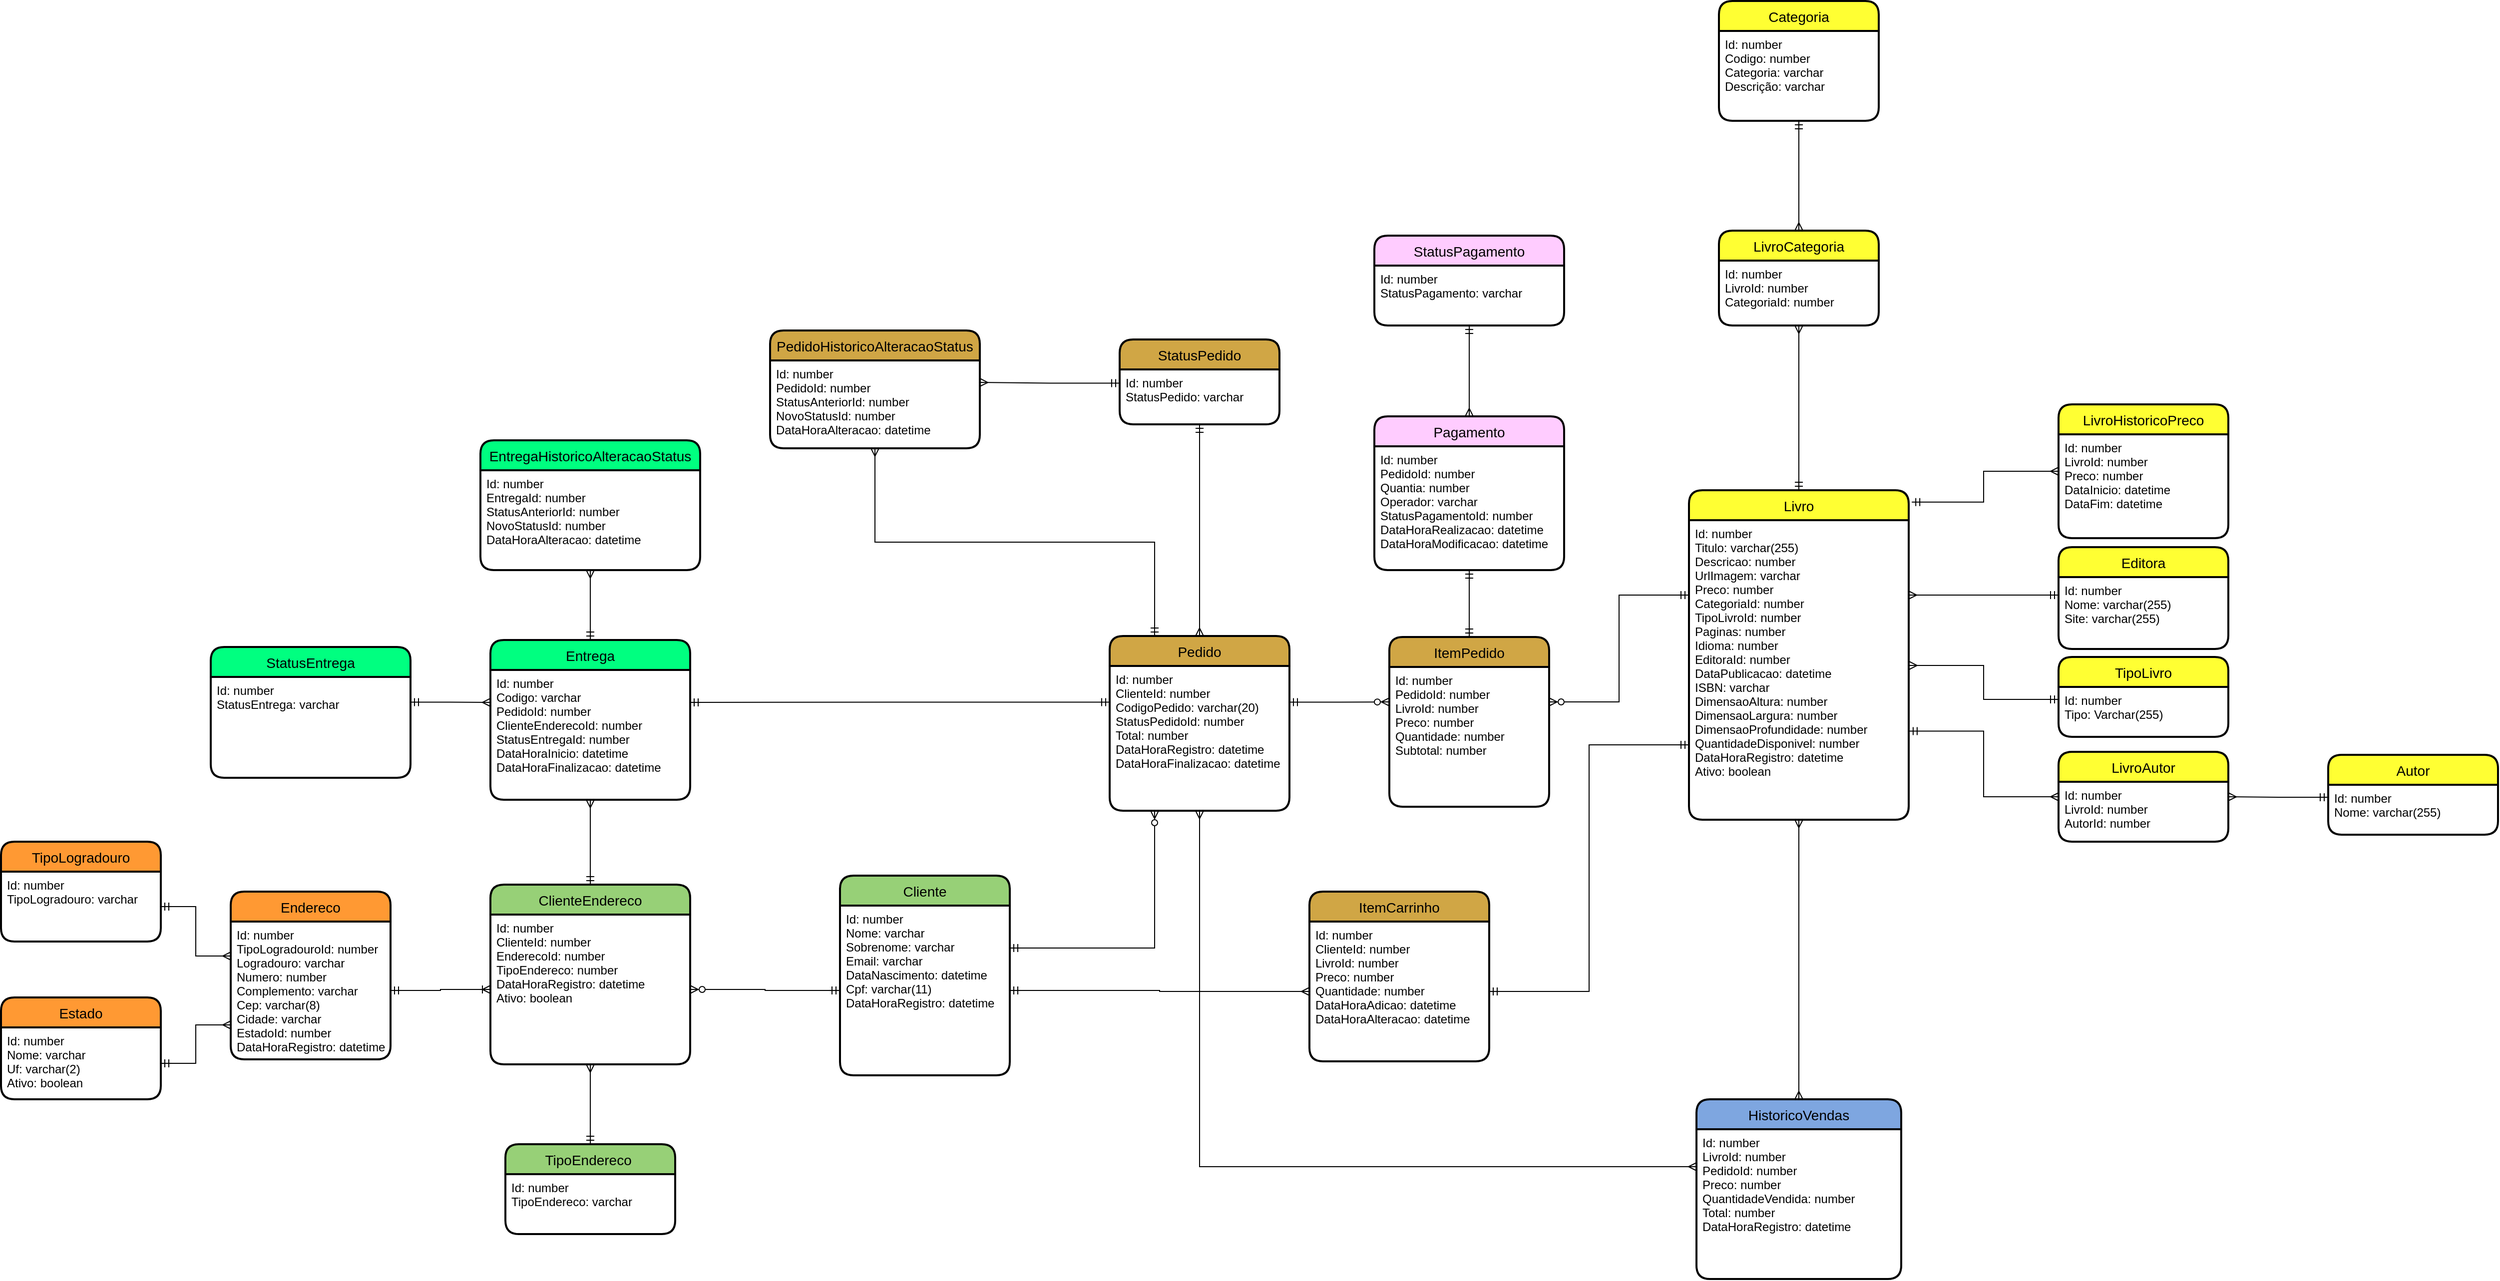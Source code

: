 <mxfile version="20.1.1" type="device"><diagram id="R2lEEEUBdFMjLlhIrx00" name="Page-1"><mxGraphModel dx="1986" dy="1654" grid="1" gridSize="10" guides="1" tooltips="1" connect="1" arrows="1" fold="1" page="1" pageScale="1" pageWidth="850" pageHeight="1100" math="0" shadow="0" extFonts="Permanent Marker^https://fonts.googleapis.com/css?family=Permanent+Marker"><root><mxCell id="0"/><mxCell id="1" parent="0"/><mxCell id="pPtxKw3lKv2uct6YsJ1H-18" style="edgeStyle=orthogonalEdgeStyle;rounded=0;orthogonalLoop=1;jettySize=auto;html=1;entryX=0.25;entryY=1;entryDx=0;entryDy=0;endArrow=ERzeroToMany;endFill=0;startArrow=ERmandOne;startFill=0;exitX=1;exitY=0.25;exitDx=0;exitDy=0;" parent="1" source="pPtxKw3lKv2uct6YsJ1H-33" target="pPtxKw3lKv2uct6YsJ1H-34" edge="1"><mxGeometry relative="1" as="geometry"/></mxCell><mxCell id="pPtxKw3lKv2uct6YsJ1H-19" style="edgeStyle=orthogonalEdgeStyle;rounded=0;orthogonalLoop=1;jettySize=auto;html=1;entryX=0;entryY=0.25;entryDx=0;entryDy=0;startArrow=ERmandOne;startFill=0;endArrow=ERzeroToMany;endFill=0;exitX=1;exitY=0.25;exitDx=0;exitDy=0;" parent="1" source="pPtxKw3lKv2uct6YsJ1H-35" target="pPtxKw3lKv2uct6YsJ1H-37" edge="1"><mxGeometry relative="1" as="geometry"><mxPoint x="460" y="290" as="sourcePoint"/></mxGeometry></mxCell><mxCell id="pPtxKw3lKv2uct6YsJ1H-20" style="edgeStyle=orthogonalEdgeStyle;rounded=0;orthogonalLoop=1;jettySize=auto;html=1;entryX=0;entryY=0.25;entryDx=0;entryDy=0;startArrow=ERzeroToMany;startFill=0;endArrow=ERmandOne;endFill=0;exitX=1;exitY=0.25;exitDx=0;exitDy=0;" parent="1" source="pPtxKw3lKv2uct6YsJ1H-37" target="pPtxKw3lKv2uct6YsJ1H-39" edge="1"><mxGeometry relative="1" as="geometry"/></mxCell><mxCell id="pPtxKw3lKv2uct6YsJ1H-32" value="Cliente" style="swimlane;childLayout=stackLayout;horizontal=1;startSize=30;horizontalStack=0;rounded=1;fontSize=14;fontStyle=0;strokeWidth=2;resizeParent=0;resizeLast=1;shadow=0;dashed=0;align=center;labelBackgroundColor=none;fillColor=#97D077;" parent="1" vertex="1"><mxGeometry y="466" width="170" height="200" as="geometry"/></mxCell><mxCell id="pPtxKw3lKv2uct6YsJ1H-33" value="Id: number&#10;Nome: varchar&#10;Sobrenome: varchar&#10;Email: varchar&#10;DataNascimento: datetime&#10;Cpf: varchar(11)&#10;DataHoraRegistro: datetime&#10;" style="align=left;strokeColor=none;fillColor=none;spacingLeft=4;fontSize=12;verticalAlign=top;resizable=0;rotatable=0;part=1;labelBackgroundColor=none;" parent="pPtxKw3lKv2uct6YsJ1H-32" vertex="1"><mxGeometry y="30" width="170" height="170" as="geometry"/></mxCell><mxCell id="pPtxKw3lKv2uct6YsJ1H-34" value="Pedido" style="swimlane;childLayout=stackLayout;horizontal=1;startSize=30;horizontalStack=0;rounded=1;fontSize=14;fontStyle=0;strokeWidth=2;resizeParent=0;resizeLast=1;shadow=0;dashed=0;align=center;labelBackgroundColor=none;fillColor=#D0A645;" parent="1" vertex="1"><mxGeometry x="270" y="226" width="180" height="175" as="geometry"/></mxCell><mxCell id="pPtxKw3lKv2uct6YsJ1H-35" value="Id: number&#10;ClienteId: number&#10;CodigoPedido: varchar(20)&#10;StatusPedidoId: number&#10;Total: number&#10;DataHoraRegistro: datetime&#10;DataHoraFinalizacao: datetime" style="align=left;strokeColor=none;fillColor=none;spacingLeft=4;fontSize=12;verticalAlign=top;resizable=0;rotatable=0;part=1;labelBackgroundColor=none;" parent="pPtxKw3lKv2uct6YsJ1H-34" vertex="1"><mxGeometry y="30" width="180" height="145" as="geometry"/></mxCell><mxCell id="pPtxKw3lKv2uct6YsJ1H-36" value="ItemPedido" style="swimlane;childLayout=stackLayout;horizontal=1;startSize=30;horizontalStack=0;rounded=1;fontSize=14;fontStyle=0;strokeWidth=2;resizeParent=0;resizeLast=1;shadow=0;dashed=0;align=center;labelBackgroundColor=none;fillColor=#D0A645;" parent="1" vertex="1"><mxGeometry x="550" y="227" width="160" height="170" as="geometry"/></mxCell><mxCell id="pPtxKw3lKv2uct6YsJ1H-37" value="Id: number&#10;PedidoId: number&#10;LivroId: number&#10;Preco: number&#10;Quantidade: number&#10;Subtotal: number" style="align=left;strokeColor=none;fillColor=none;spacingLeft=4;fontSize=12;verticalAlign=top;resizable=0;rotatable=0;part=1;labelBackgroundColor=none;" parent="pPtxKw3lKv2uct6YsJ1H-36" vertex="1"><mxGeometry y="30" width="160" height="140" as="geometry"/></mxCell><mxCell id="pPtxKw3lKv2uct6YsJ1H-38" value="Livro" style="swimlane;childLayout=stackLayout;horizontal=1;startSize=30;horizontalStack=0;rounded=1;fontSize=14;fontStyle=0;strokeWidth=2;resizeParent=0;resizeLast=1;shadow=0;dashed=0;align=center;labelBackgroundColor=none;fillColor=#FFFF33;" parent="1" vertex="1"><mxGeometry x="850" y="80" width="220" height="330" as="geometry"/></mxCell><mxCell id="pPtxKw3lKv2uct6YsJ1H-39" value="Id: number&#10;Titulo: varchar(255)&#10;Descricao: number&#10;UrlImagem: varchar&#10;Preco: number&#10;CategoriaId: number&#10;TipoLivroId: number&#10;Paginas: number&#10;Idioma: number&#10;EditoraId: number&#10;DataPublicacao: datetime&#10;ISBN: varchar&#10;DimensaoAltura: number&#10;DimensaoLargura: number&#10;DimensaoProfundidade: number&#10;QuantidadeDisponivel: number&#10;DataHoraRegistro: datetime&#10;Ativo: boolean" style="align=left;strokeColor=none;fillColor=none;spacingLeft=4;fontSize=12;verticalAlign=top;resizable=0;rotatable=0;part=1;labelBackgroundColor=none;" parent="pPtxKw3lKv2uct6YsJ1H-38" vertex="1"><mxGeometry y="30" width="220" height="300" as="geometry"/></mxCell><mxCell id="pPtxKw3lKv2uct6YsJ1H-53" value="Endereco" style="swimlane;childLayout=stackLayout;horizontal=1;startSize=30;horizontalStack=0;rounded=1;fontSize=14;fontStyle=0;strokeWidth=2;resizeParent=0;resizeLast=1;shadow=0;dashed=0;align=center;labelBackgroundColor=none;fillColor=#FF9933;" parent="1" vertex="1"><mxGeometry x="-610" y="482" width="160" height="168" as="geometry"/></mxCell><mxCell id="pPtxKw3lKv2uct6YsJ1H-54" value="Id: number&#10;TipoLogradouroId: number&#10;Logradouro: varchar&#10;Numero: number&#10;Complemento: varchar&#10;Cep: varchar(8)&#10;Cidade: varchar&#10;EstadoId: number&#10;DataHoraRegistro: datetime" style="align=left;strokeColor=none;fillColor=none;spacingLeft=4;fontSize=12;verticalAlign=top;resizable=0;rotatable=0;part=1;labelBackgroundColor=none;" parent="pPtxKw3lKv2uct6YsJ1H-53" vertex="1"><mxGeometry y="30" width="160" height="138" as="geometry"/></mxCell><mxCell id="qFmLFj_mWlEjI6vrp8JO-67" style="edgeStyle=orthogonalEdgeStyle;rounded=0;orthogonalLoop=1;jettySize=auto;html=1;exitX=0.5;exitY=0;exitDx=0;exitDy=0;entryX=0.5;entryY=1;entryDx=0;entryDy=0;startArrow=ERmandOne;startFill=0;endArrow=ERmany;endFill=0;" parent="1" source="pPtxKw3lKv2uct6YsJ1H-55" target="qFmLFj_mWlEjI6vrp8JO-61" edge="1"><mxGeometry relative="1" as="geometry"/></mxCell><mxCell id="pPtxKw3lKv2uct6YsJ1H-55" value="ClienteEndereco" style="swimlane;childLayout=stackLayout;horizontal=1;startSize=30;horizontalStack=0;rounded=1;fontSize=14;fontStyle=0;strokeWidth=2;resizeParent=0;resizeLast=1;shadow=0;dashed=0;align=center;labelBackgroundColor=none;fillColor=#97D077;" parent="1" vertex="1"><mxGeometry x="-350" y="475" width="200" height="180" as="geometry"/></mxCell><mxCell id="pPtxKw3lKv2uct6YsJ1H-56" value="Id: number&#10;ClienteId: number&#10;EnderecoId: number&#10;TipoEndereco: number&#10;DataHoraRegistro: datetime&#10;Ativo: boolean&#10;" style="align=left;strokeColor=none;fillColor=none;spacingLeft=4;fontSize=12;verticalAlign=top;resizable=0;rotatable=0;part=1;labelBackgroundColor=none;" parent="pPtxKw3lKv2uct6YsJ1H-55" vertex="1"><mxGeometry y="30" width="200" height="150" as="geometry"/></mxCell><mxCell id="pPtxKw3lKv2uct6YsJ1H-57" value="Estado" style="swimlane;childLayout=stackLayout;horizontal=1;startSize=30;horizontalStack=0;rounded=1;fontSize=14;fontStyle=0;strokeWidth=2;resizeParent=0;resizeLast=1;shadow=0;dashed=0;align=center;labelBackgroundColor=none;fillColor=#FF9933;" parent="1" vertex="1"><mxGeometry x="-840" y="588" width="160" height="102" as="geometry"/></mxCell><mxCell id="pPtxKw3lKv2uct6YsJ1H-58" value="Id: number&#10;Nome: varchar&#10;Uf: varchar(2)&#10;Ativo: boolean" style="align=left;strokeColor=none;fillColor=none;spacingLeft=4;fontSize=12;verticalAlign=top;resizable=0;rotatable=0;part=1;labelBackgroundColor=none;" parent="pPtxKw3lKv2uct6YsJ1H-57" vertex="1"><mxGeometry y="30" width="160" height="72" as="geometry"/></mxCell><mxCell id="pPtxKw3lKv2uct6YsJ1H-59" style="edgeStyle=orthogonalEdgeStyle;rounded=0;orthogonalLoop=1;jettySize=auto;html=1;endArrow=ERzeroToMany;endFill=0;startArrow=ERmandOne;startFill=0;entryX=1;entryY=0.5;entryDx=0;entryDy=0;" parent="1" source="pPtxKw3lKv2uct6YsJ1H-33" target="pPtxKw3lKv2uct6YsJ1H-56" edge="1"><mxGeometry relative="1" as="geometry"/></mxCell><mxCell id="pPtxKw3lKv2uct6YsJ1H-62" style="edgeStyle=orthogonalEdgeStyle;rounded=0;orthogonalLoop=1;jettySize=auto;html=1;entryX=1;entryY=0.5;entryDx=0;entryDy=0;startArrow=ERoneToMany;startFill=0;endArrow=ERmandOne;endFill=0;" parent="1" source="pPtxKw3lKv2uct6YsJ1H-56" target="pPtxKw3lKv2uct6YsJ1H-54" edge="1"><mxGeometry relative="1" as="geometry"/></mxCell><mxCell id="pPtxKw3lKv2uct6YsJ1H-63" style="edgeStyle=orthogonalEdgeStyle;rounded=0;orthogonalLoop=1;jettySize=auto;html=1;entryX=1;entryY=0.5;entryDx=0;entryDy=0;startArrow=ERmany;startFill=0;endArrow=ERmandOne;endFill=0;exitX=0;exitY=0.75;exitDx=0;exitDy=0;" parent="1" source="pPtxKw3lKv2uct6YsJ1H-54" target="pPtxKw3lKv2uct6YsJ1H-58" edge="1"><mxGeometry relative="1" as="geometry"/></mxCell><mxCell id="pPtxKw3lKv2uct6YsJ1H-69" value="Categoria" style="swimlane;childLayout=stackLayout;horizontal=1;startSize=30;horizontalStack=0;rounded=1;fontSize=14;fontStyle=0;strokeWidth=2;resizeParent=0;resizeLast=1;shadow=0;dashed=0;align=center;labelBackgroundColor=none;fillColor=#FFFF33;" parent="1" vertex="1"><mxGeometry x="880" y="-410" width="160" height="120" as="geometry"/></mxCell><mxCell id="pPtxKw3lKv2uct6YsJ1H-70" value="Id: number&#10;Codigo: number&#10;Categoria: varchar&#10;Descrição: varchar" style="align=left;strokeColor=none;fillColor=none;spacingLeft=4;fontSize=12;verticalAlign=top;resizable=0;rotatable=0;part=1;labelBackgroundColor=none;" parent="pPtxKw3lKv2uct6YsJ1H-69" vertex="1"><mxGeometry y="30" width="160" height="90" as="geometry"/></mxCell><mxCell id="qFmLFj_mWlEjI6vrp8JO-10" style="edgeStyle=orthogonalEdgeStyle;rounded=0;orthogonalLoop=1;jettySize=auto;html=1;exitX=0.5;exitY=0;exitDx=0;exitDy=0;entryX=0.5;entryY=1;entryDx=0;entryDy=0;startArrow=ERmany;startFill=0;endArrow=ERmany;endFill=0;" parent="1" source="qFmLFj_mWlEjI6vrp8JO-5" target="pPtxKw3lKv2uct6YsJ1H-39" edge="1"><mxGeometry relative="1" as="geometry"/></mxCell><mxCell id="qFmLFj_mWlEjI6vrp8JO-5" value="HistoricoVendas" style="swimlane;childLayout=stackLayout;horizontal=1;startSize=30;horizontalStack=0;rounded=1;fontSize=14;fontStyle=0;strokeWidth=2;resizeParent=0;resizeLast=1;shadow=0;dashed=0;align=center;labelBackgroundColor=none;fillColor=#7EA6E0;" parent="1" vertex="1"><mxGeometry x="857.5" y="690" width="205" height="180" as="geometry"/></mxCell><mxCell id="qFmLFj_mWlEjI6vrp8JO-6" value="Id: number&#10;LivroId: number&#10;PedidoId: number&#10;Preco: number&#10;QuantidadeVendida: number&#10;Total: number&#10;DataHoraRegistro: datetime&#10;" style="align=left;strokeColor=none;fillColor=none;spacingLeft=4;fontSize=12;verticalAlign=top;resizable=0;rotatable=0;part=1;labelBackgroundColor=none;" parent="qFmLFj_mWlEjI6vrp8JO-5" vertex="1"><mxGeometry y="30" width="205" height="150" as="geometry"/></mxCell><mxCell id="qFmLFj_mWlEjI6vrp8JO-15" style="edgeStyle=orthogonalEdgeStyle;rounded=0;orthogonalLoop=1;jettySize=auto;html=1;exitX=0.5;exitY=1;exitDx=0;exitDy=0;entryX=0;entryY=0.25;entryDx=0;entryDy=0;startArrow=ERmany;startFill=0;endArrow=ERmany;endFill=0;" parent="1" source="pPtxKw3lKv2uct6YsJ1H-35" target="qFmLFj_mWlEjI6vrp8JO-6" edge="1"><mxGeometry relative="1" as="geometry"/></mxCell><mxCell id="qFmLFj_mWlEjI6vrp8JO-16" value="LivroHistoricoPreco" style="swimlane;childLayout=stackLayout;horizontal=1;startSize=30;horizontalStack=0;rounded=1;fontSize=14;fontStyle=0;strokeWidth=2;resizeParent=0;resizeLast=1;shadow=0;dashed=0;align=center;labelBackgroundColor=none;fillColor=#FFFF33;" parent="1" vertex="1"><mxGeometry x="1220" y="-6" width="170" height="134" as="geometry"/></mxCell><mxCell id="qFmLFj_mWlEjI6vrp8JO-17" value="Id: number&#10;LivroId: number&#10;Preco: number&#10;DataInicio: datetime&#10;DataFim: datetime" style="align=left;strokeColor=none;fillColor=none;spacingLeft=4;fontSize=12;verticalAlign=top;resizable=0;rotatable=0;part=1;labelBackgroundColor=none;" parent="qFmLFj_mWlEjI6vrp8JO-16" vertex="1"><mxGeometry y="30" width="170" height="104" as="geometry"/></mxCell><mxCell id="qFmLFj_mWlEjI6vrp8JO-18" style="edgeStyle=orthogonalEdgeStyle;rounded=0;orthogonalLoop=1;jettySize=auto;html=1;exitX=1.014;exitY=0.036;exitDx=0;exitDy=0;entryX=0;entryY=0.5;entryDx=0;entryDy=0;startArrow=ERmandOne;startFill=0;endArrow=ERmany;endFill=0;exitPerimeter=0;" parent="1" source="pPtxKw3lKv2uct6YsJ1H-38" target="qFmLFj_mWlEjI6vrp8JO-16" edge="1"><mxGeometry relative="1" as="geometry"/></mxCell><mxCell id="qFmLFj_mWlEjI6vrp8JO-22" value="Editora" style="swimlane;childLayout=stackLayout;horizontal=1;startSize=30;horizontalStack=0;rounded=1;fontSize=14;fontStyle=0;strokeWidth=2;resizeParent=0;resizeLast=1;shadow=0;dashed=0;align=center;labelBackgroundColor=none;fillColor=#FFFF33;" parent="1" vertex="1"><mxGeometry x="1220" y="137" width="170" height="102" as="geometry"/></mxCell><mxCell id="qFmLFj_mWlEjI6vrp8JO-23" value="Id: number&#10;Nome: varchar(255)&#10;Site: varchar(255)" style="align=left;strokeColor=none;fillColor=none;spacingLeft=4;fontSize=12;verticalAlign=top;resizable=0;rotatable=0;part=1;labelBackgroundColor=none;" parent="qFmLFj_mWlEjI6vrp8JO-22" vertex="1"><mxGeometry y="30" width="170" height="72" as="geometry"/></mxCell><mxCell id="qFmLFj_mWlEjI6vrp8JO-24" value="TipoLivro" style="swimlane;childLayout=stackLayout;horizontal=1;startSize=30;horizontalStack=0;rounded=1;fontSize=14;fontStyle=0;strokeWidth=2;resizeParent=0;resizeLast=1;shadow=0;dashed=0;align=center;labelBackgroundColor=none;fillColor=#FFFF33;" parent="1" vertex="1"><mxGeometry x="1220" y="247" width="170" height="80" as="geometry"/></mxCell><mxCell id="qFmLFj_mWlEjI6vrp8JO-25" value="Id: number&#10;Tipo: Varchar(255)" style="align=left;strokeColor=none;fillColor=none;spacingLeft=4;fontSize=12;verticalAlign=top;resizable=0;rotatable=0;part=1;labelBackgroundColor=none;" parent="qFmLFj_mWlEjI6vrp8JO-24" vertex="1"><mxGeometry y="30" width="170" height="50" as="geometry"/></mxCell><mxCell id="qFmLFj_mWlEjI6vrp8JO-26" style="edgeStyle=orthogonalEdgeStyle;rounded=0;orthogonalLoop=1;jettySize=auto;html=1;exitX=0;exitY=0.25;exitDx=0;exitDy=0;entryX=1;entryY=0.25;entryDx=0;entryDy=0;startArrow=ERmandOne;startFill=0;endArrow=ERmany;endFill=0;" parent="1" source="qFmLFj_mWlEjI6vrp8JO-23" target="pPtxKw3lKv2uct6YsJ1H-39" edge="1"><mxGeometry relative="1" as="geometry"/></mxCell><mxCell id="qFmLFj_mWlEjI6vrp8JO-31" style="edgeStyle=orthogonalEdgeStyle;rounded=0;orthogonalLoop=1;jettySize=auto;html=1;exitX=0.5;exitY=0;exitDx=0;exitDy=0;entryX=0.5;entryY=1;entryDx=0;entryDy=0;startArrow=ERmany;startFill=0;endArrow=ERmandOne;endFill=0;" parent="1" source="qFmLFj_mWlEjI6vrp8JO-28" target="pPtxKw3lKv2uct6YsJ1H-70" edge="1"><mxGeometry relative="1" as="geometry"/></mxCell><mxCell id="qFmLFj_mWlEjI6vrp8JO-28" value="LivroCategoria" style="swimlane;childLayout=stackLayout;horizontal=1;startSize=30;horizontalStack=0;rounded=1;fontSize=14;fontStyle=0;strokeWidth=2;resizeParent=0;resizeLast=1;shadow=0;dashed=0;align=center;labelBackgroundColor=none;fillColor=#FFFF33;" parent="1" vertex="1"><mxGeometry x="880" y="-180" width="160" height="95" as="geometry"/></mxCell><mxCell id="qFmLFj_mWlEjI6vrp8JO-29" value="Id: number&#10;LivroId: number&#10;CategoriaId: number" style="align=left;strokeColor=none;fillColor=none;spacingLeft=4;fontSize=12;verticalAlign=top;resizable=0;rotatable=0;part=1;labelBackgroundColor=none;" parent="qFmLFj_mWlEjI6vrp8JO-28" vertex="1"><mxGeometry y="30" width="160" height="65" as="geometry"/></mxCell><mxCell id="qFmLFj_mWlEjI6vrp8JO-32" style="edgeStyle=orthogonalEdgeStyle;rounded=0;orthogonalLoop=1;jettySize=auto;html=1;exitX=0.5;exitY=1;exitDx=0;exitDy=0;entryX=0.5;entryY=0;entryDx=0;entryDy=0;startArrow=ERmany;startFill=0;endArrow=ERmandOne;endFill=0;" parent="1" source="qFmLFj_mWlEjI6vrp8JO-29" target="pPtxKw3lKv2uct6YsJ1H-38" edge="1"><mxGeometry relative="1" as="geometry"/></mxCell><mxCell id="qFmLFj_mWlEjI6vrp8JO-36" style="edgeStyle=orthogonalEdgeStyle;rounded=0;orthogonalLoop=1;jettySize=auto;html=1;exitX=0;exitY=0.25;exitDx=0;exitDy=0;entryX=1.002;entryY=0.485;entryDx=0;entryDy=0;startArrow=ERmandOne;startFill=0;endArrow=ERmany;endFill=0;entryPerimeter=0;" parent="1" source="qFmLFj_mWlEjI6vrp8JO-25" target="pPtxKw3lKv2uct6YsJ1H-39" edge="1"><mxGeometry relative="1" as="geometry"/></mxCell><mxCell id="qFmLFj_mWlEjI6vrp8JO-38" value="Autor" style="swimlane;childLayout=stackLayout;horizontal=1;startSize=30;horizontalStack=0;rounded=1;fontSize=14;fontStyle=0;strokeWidth=2;resizeParent=0;resizeLast=1;shadow=0;dashed=0;align=center;labelBackgroundColor=none;fillColor=#FFFF33;" parent="1" vertex="1"><mxGeometry x="1490" y="345" width="170" height="80" as="geometry"/></mxCell><mxCell id="qFmLFj_mWlEjI6vrp8JO-39" value="Id: number&#10;Nome: varchar(255)" style="align=left;strokeColor=none;fillColor=none;spacingLeft=4;fontSize=12;verticalAlign=top;resizable=0;rotatable=0;part=1;labelBackgroundColor=none;" parent="qFmLFj_mWlEjI6vrp8JO-38" vertex="1"><mxGeometry y="30" width="170" height="50" as="geometry"/></mxCell><mxCell id="qFmLFj_mWlEjI6vrp8JO-42" style="edgeStyle=orthogonalEdgeStyle;rounded=0;orthogonalLoop=1;jettySize=auto;html=1;exitX=0;exitY=0.5;exitDx=0;exitDy=0;startArrow=ERmany;startFill=0;endArrow=ERmandOne;endFill=0;entryX=1.002;entryY=0.704;entryDx=0;entryDy=0;entryPerimeter=0;" parent="1" source="qFmLFj_mWlEjI6vrp8JO-40" target="pPtxKw3lKv2uct6YsJ1H-39" edge="1"><mxGeometry relative="1" as="geometry"><mxPoint x="1110" y="360" as="targetPoint"/></mxGeometry></mxCell><mxCell id="qFmLFj_mWlEjI6vrp8JO-40" value="LivroAutor" style="swimlane;childLayout=stackLayout;horizontal=1;startSize=30;horizontalStack=0;rounded=1;fontSize=14;fontStyle=0;strokeWidth=2;resizeParent=0;resizeLast=1;shadow=0;dashed=0;align=center;labelBackgroundColor=none;fillColor=#FFFF33;" parent="1" vertex="1"><mxGeometry x="1220" y="342" width="170" height="90" as="geometry"/></mxCell><mxCell id="qFmLFj_mWlEjI6vrp8JO-41" value="Id: number&#10;LivroId: number&#10;AutorId: number" style="align=left;strokeColor=none;fillColor=none;spacingLeft=4;fontSize=12;verticalAlign=top;resizable=0;rotatable=0;part=1;labelBackgroundColor=none;" parent="qFmLFj_mWlEjI6vrp8JO-40" vertex="1"><mxGeometry y="30" width="170" height="60" as="geometry"/></mxCell><mxCell id="qFmLFj_mWlEjI6vrp8JO-45" style="edgeStyle=orthogonalEdgeStyle;rounded=0;orthogonalLoop=1;jettySize=auto;html=1;exitX=0;exitY=0.25;exitDx=0;exitDy=0;entryX=1;entryY=0.25;entryDx=0;entryDy=0;startArrow=ERmandOne;startFill=0;endArrow=ERmany;endFill=0;" parent="1" source="qFmLFj_mWlEjI6vrp8JO-39" target="qFmLFj_mWlEjI6vrp8JO-41" edge="1"><mxGeometry relative="1" as="geometry"/></mxCell><mxCell id="qFmLFj_mWlEjI6vrp8JO-46" value="TipoLogradouro" style="swimlane;childLayout=stackLayout;horizontal=1;startSize=30;horizontalStack=0;rounded=1;fontSize=14;fontStyle=0;strokeWidth=2;resizeParent=0;resizeLast=1;shadow=0;dashed=0;align=center;labelBackgroundColor=none;fillColor=#FF9933;" parent="1" vertex="1"><mxGeometry x="-840" y="432" width="160" height="100" as="geometry"/></mxCell><mxCell id="qFmLFj_mWlEjI6vrp8JO-47" value="Id: number&#10;TipoLogradouro: varchar" style="align=left;strokeColor=none;fillColor=none;spacingLeft=4;fontSize=12;verticalAlign=top;resizable=0;rotatable=0;part=1;labelBackgroundColor=none;" parent="qFmLFj_mWlEjI6vrp8JO-46" vertex="1"><mxGeometry y="30" width="160" height="70" as="geometry"/></mxCell><mxCell id="qFmLFj_mWlEjI6vrp8JO-48" style="edgeStyle=orthogonalEdgeStyle;rounded=0;orthogonalLoop=1;jettySize=auto;html=1;exitX=1;exitY=0.5;exitDx=0;exitDy=0;entryX=0;entryY=0.25;entryDx=0;entryDy=0;startArrow=ERmandOne;startFill=0;endArrow=ERmany;endFill=0;" parent="1" source="qFmLFj_mWlEjI6vrp8JO-47" target="pPtxKw3lKv2uct6YsJ1H-54" edge="1"><mxGeometry relative="1" as="geometry"/></mxCell><mxCell id="qFmLFj_mWlEjI6vrp8JO-49" value="StatusPedido" style="swimlane;childLayout=stackLayout;horizontal=1;startSize=30;horizontalStack=0;rounded=1;fontSize=14;fontStyle=0;strokeWidth=2;resizeParent=0;resizeLast=1;shadow=0;dashed=0;align=center;labelBackgroundColor=none;fillColor=#D0A645;" parent="1" vertex="1"><mxGeometry x="280" y="-71" width="160" height="85" as="geometry"/></mxCell><mxCell id="qFmLFj_mWlEjI6vrp8JO-50" value="Id: number&#10;StatusPedido: varchar" style="align=left;strokeColor=none;fillColor=none;spacingLeft=4;fontSize=12;verticalAlign=top;resizable=0;rotatable=0;part=1;labelBackgroundColor=none;" parent="qFmLFj_mWlEjI6vrp8JO-49" vertex="1"><mxGeometry y="30" width="160" height="55" as="geometry"/></mxCell><mxCell id="qFmLFj_mWlEjI6vrp8JO-52" style="edgeStyle=orthogonalEdgeStyle;rounded=0;orthogonalLoop=1;jettySize=auto;html=1;exitX=0.5;exitY=1;exitDx=0;exitDy=0;entryX=0.5;entryY=0;entryDx=0;entryDy=0;startArrow=ERmandOne;startFill=0;endArrow=ERmany;endFill=0;" parent="1" source="qFmLFj_mWlEjI6vrp8JO-50" target="pPtxKw3lKv2uct6YsJ1H-34" edge="1"><mxGeometry relative="1" as="geometry"/></mxCell><mxCell id="qFmLFj_mWlEjI6vrp8JO-53" value="PedidoHistoricoAlteracaoStatus" style="swimlane;childLayout=stackLayout;horizontal=1;startSize=30;horizontalStack=0;rounded=1;fontSize=14;fontStyle=0;strokeWidth=2;resizeParent=0;resizeLast=1;shadow=0;dashed=0;align=center;labelBackgroundColor=none;fillColor=#D0A645;" parent="1" vertex="1"><mxGeometry x="-70" y="-80" width="210" height="118" as="geometry"/></mxCell><mxCell id="qFmLFj_mWlEjI6vrp8JO-54" value="Id: number&#10;PedidoId: number&#10;StatusAnteriorId: number&#10;NovoStatusId: number&#10;DataHoraAlteracao: datetime" style="align=left;strokeColor=none;fillColor=none;spacingLeft=4;fontSize=12;verticalAlign=top;resizable=0;rotatable=0;part=1;labelBackgroundColor=none;" parent="qFmLFj_mWlEjI6vrp8JO-53" vertex="1"><mxGeometry y="30" width="210" height="88" as="geometry"/></mxCell><mxCell id="qFmLFj_mWlEjI6vrp8JO-57" style="edgeStyle=orthogonalEdgeStyle;rounded=0;orthogonalLoop=1;jettySize=auto;html=1;exitX=0.25;exitY=0;exitDx=0;exitDy=0;entryX=0.5;entryY=1;entryDx=0;entryDy=0;startArrow=ERmandOne;startFill=0;endArrow=ERmany;endFill=0;" parent="1" source="pPtxKw3lKv2uct6YsJ1H-34" target="qFmLFj_mWlEjI6vrp8JO-54" edge="1"><mxGeometry relative="1" as="geometry"/></mxCell><mxCell id="qFmLFj_mWlEjI6vrp8JO-58" style="edgeStyle=orthogonalEdgeStyle;rounded=0;orthogonalLoop=1;jettySize=auto;html=1;exitX=0;exitY=0.25;exitDx=0;exitDy=0;entryX=1;entryY=0.25;entryDx=0;entryDy=0;startArrow=ERmandOne;startFill=0;endArrow=ERmany;endFill=0;" parent="1" source="qFmLFj_mWlEjI6vrp8JO-50" target="qFmLFj_mWlEjI6vrp8JO-54" edge="1"><mxGeometry relative="1" as="geometry"/></mxCell><mxCell id="tLzT18cPRLF-P13cdlUF-33" style="edgeStyle=orthogonalEdgeStyle;rounded=0;orthogonalLoop=1;jettySize=auto;html=1;exitX=0.5;exitY=0;exitDx=0;exitDy=0;entryX=0.5;entryY=1;entryDx=0;entryDy=0;startArrow=ERmandOne;startFill=0;endArrow=ERmany;endFill=0;" edge="1" parent="1" source="qFmLFj_mWlEjI6vrp8JO-60" target="tLzT18cPRLF-P13cdlUF-28"><mxGeometry relative="1" as="geometry"/></mxCell><mxCell id="qFmLFj_mWlEjI6vrp8JO-60" value="Entrega" style="swimlane;childLayout=stackLayout;horizontal=1;startSize=30;horizontalStack=0;rounded=1;fontSize=14;fontStyle=0;strokeWidth=2;resizeParent=0;resizeLast=1;shadow=0;dashed=0;align=center;labelBackgroundColor=none;fillColor=#00FF80;" parent="1" vertex="1"><mxGeometry x="-350" y="230" width="200" height="160" as="geometry"/></mxCell><mxCell id="qFmLFj_mWlEjI6vrp8JO-61" value="Id: number&#10;Codigo: varchar&#10;PedidoId: number&#10;ClienteEnderecoId: number&#10;StatusEntregaId: number&#10;DataHoraInicio: datetime&#10;DataHoraFinalizacao: datetime" style="align=left;strokeColor=none;fillColor=none;spacingLeft=4;fontSize=12;verticalAlign=top;resizable=0;rotatable=0;part=1;labelBackgroundColor=none;" parent="qFmLFj_mWlEjI6vrp8JO-60" vertex="1"><mxGeometry y="30" width="200" height="130" as="geometry"/></mxCell><mxCell id="qFmLFj_mWlEjI6vrp8JO-66" style="edgeStyle=orthogonalEdgeStyle;rounded=0;orthogonalLoop=1;jettySize=auto;html=1;exitX=0;exitY=0.25;exitDx=0;exitDy=0;entryX=1;entryY=0.25;entryDx=0;entryDy=0;startArrow=ERmandOne;startFill=0;endArrow=ERmandOne;endFill=0;" parent="1" source="pPtxKw3lKv2uct6YsJ1H-35" target="qFmLFj_mWlEjI6vrp8JO-61" edge="1"><mxGeometry relative="1" as="geometry"/></mxCell><mxCell id="tLzT18cPRLF-P13cdlUF-1" value="TipoEndereco " style="swimlane;childLayout=stackLayout;horizontal=1;startSize=30;horizontalStack=0;rounded=1;fontSize=14;fontStyle=0;strokeWidth=2;resizeParent=0;resizeLast=1;shadow=0;dashed=0;align=center;labelBackgroundColor=none;fillColor=#97D077;" vertex="1" parent="1"><mxGeometry x="-335" y="735" width="170" height="90" as="geometry"/></mxCell><mxCell id="tLzT18cPRLF-P13cdlUF-2" value="Id: number&#10;TipoEndereco: varchar" style="align=left;strokeColor=none;fillColor=none;spacingLeft=4;fontSize=12;verticalAlign=top;resizable=0;rotatable=0;part=1;labelBackgroundColor=none;" vertex="1" parent="tLzT18cPRLF-P13cdlUF-1"><mxGeometry y="30" width="170" height="60" as="geometry"/></mxCell><mxCell id="tLzT18cPRLF-P13cdlUF-8" style="edgeStyle=orthogonalEdgeStyle;rounded=0;orthogonalLoop=1;jettySize=auto;html=1;exitX=0.5;exitY=1;exitDx=0;exitDy=0;entryX=0.5;entryY=0;entryDx=0;entryDy=0;startArrow=ERmany;startFill=0;endArrow=ERmandOne;endFill=0;" edge="1" parent="1" source="pPtxKw3lKv2uct6YsJ1H-56" target="tLzT18cPRLF-P13cdlUF-1"><mxGeometry relative="1" as="geometry"/></mxCell><mxCell id="tLzT18cPRLF-P13cdlUF-9" value="ItemCarrinho" style="swimlane;childLayout=stackLayout;horizontal=1;startSize=30;horizontalStack=0;rounded=1;fontSize=14;fontStyle=0;strokeWidth=2;resizeParent=0;resizeLast=1;shadow=0;dashed=0;align=center;labelBackgroundColor=none;fillColor=#D0A645;" vertex="1" parent="1"><mxGeometry x="470" y="482" width="180" height="170" as="geometry"/></mxCell><mxCell id="tLzT18cPRLF-P13cdlUF-10" value="Id: number&#10;ClienteId: number&#10;LivroId: number&#10;Preco: number&#10;Quantidade: number&#10;DataHoraAdicao: datetime&#10;DataHoraAlteracao: datetime" style="align=left;strokeColor=none;fillColor=none;spacingLeft=4;fontSize=12;verticalAlign=top;resizable=0;rotatable=0;part=1;labelBackgroundColor=none;" vertex="1" parent="tLzT18cPRLF-P13cdlUF-9"><mxGeometry y="30" width="180" height="140" as="geometry"/></mxCell><mxCell id="tLzT18cPRLF-P13cdlUF-13" style="edgeStyle=orthogonalEdgeStyle;rounded=0;orthogonalLoop=1;jettySize=auto;html=1;exitX=0;exitY=0.5;exitDx=0;exitDy=0;entryX=1;entryY=0.5;entryDx=0;entryDy=0;startArrow=ERmany;startFill=0;endArrow=ERmandOne;endFill=0;" edge="1" parent="1" source="tLzT18cPRLF-P13cdlUF-10" target="pPtxKw3lKv2uct6YsJ1H-33"><mxGeometry relative="1" as="geometry"/></mxCell><mxCell id="tLzT18cPRLF-P13cdlUF-14" style="edgeStyle=orthogonalEdgeStyle;rounded=0;orthogonalLoop=1;jettySize=auto;html=1;exitX=1;exitY=0.5;exitDx=0;exitDy=0;entryX=0;entryY=0.75;entryDx=0;entryDy=0;startArrow=ERmandOne;startFill=0;endArrow=ERmandOne;endFill=0;" edge="1" parent="1" source="tLzT18cPRLF-P13cdlUF-10" target="pPtxKw3lKv2uct6YsJ1H-39"><mxGeometry relative="1" as="geometry"/></mxCell><mxCell id="tLzT18cPRLF-P13cdlUF-15" value="Pagamento" style="swimlane;childLayout=stackLayout;horizontal=1;startSize=30;horizontalStack=0;rounded=1;fontSize=14;fontStyle=0;strokeWidth=2;resizeParent=0;resizeLast=1;shadow=0;dashed=0;align=center;labelBackgroundColor=none;fillColor=#FFCCFF;" vertex="1" parent="1"><mxGeometry x="535" y="6" width="190" height="154" as="geometry"/></mxCell><mxCell id="tLzT18cPRLF-P13cdlUF-16" value="Id: number&#10;PedidoId: number&#10;Quantia: number&#10;Operador: varchar&#10;StatusPagamentoId: number&#10;DataHoraRealizacao: datetime&#10;DataHoraModificacao: datetime" style="align=left;strokeColor=none;fillColor=none;spacingLeft=4;fontSize=12;verticalAlign=top;resizable=0;rotatable=0;part=1;labelBackgroundColor=none;" vertex="1" parent="tLzT18cPRLF-P13cdlUF-15"><mxGeometry y="30" width="190" height="124" as="geometry"/></mxCell><mxCell id="tLzT18cPRLF-P13cdlUF-17" value="StatusPagamento" style="swimlane;childLayout=stackLayout;horizontal=1;startSize=30;horizontalStack=0;rounded=1;fontSize=14;fontStyle=0;strokeWidth=2;resizeParent=0;resizeLast=1;shadow=0;dashed=0;align=center;labelBackgroundColor=none;fillColor=#FFCCFF;" vertex="1" parent="1"><mxGeometry x="535" y="-175" width="190" height="90" as="geometry"/></mxCell><mxCell id="tLzT18cPRLF-P13cdlUF-18" value="Id: number&#10;StatusPagamento: varchar" style="align=left;strokeColor=none;fillColor=none;spacingLeft=4;fontSize=12;verticalAlign=top;resizable=0;rotatable=0;part=1;labelBackgroundColor=none;" vertex="1" parent="tLzT18cPRLF-P13cdlUF-17"><mxGeometry y="30" width="190" height="60" as="geometry"/></mxCell><mxCell id="tLzT18cPRLF-P13cdlUF-21" style="edgeStyle=orthogonalEdgeStyle;rounded=0;orthogonalLoop=1;jettySize=auto;html=1;exitX=0.5;exitY=1;exitDx=0;exitDy=0;entryX=0.5;entryY=0;entryDx=0;entryDy=0;startArrow=ERmandOne;startFill=0;endArrow=ERmandOne;endFill=0;" edge="1" parent="1" source="tLzT18cPRLF-P13cdlUF-16" target="pPtxKw3lKv2uct6YsJ1H-36"><mxGeometry relative="1" as="geometry"/></mxCell><mxCell id="tLzT18cPRLF-P13cdlUF-22" style="edgeStyle=orthogonalEdgeStyle;rounded=0;orthogonalLoop=1;jettySize=auto;html=1;exitX=0.5;exitY=1;exitDx=0;exitDy=0;startArrow=ERmandOne;startFill=0;endArrow=ERmany;endFill=0;" edge="1" parent="1" source="tLzT18cPRLF-P13cdlUF-18" target="tLzT18cPRLF-P13cdlUF-15"><mxGeometry relative="1" as="geometry"/></mxCell><mxCell id="tLzT18cPRLF-P13cdlUF-24" value="StatusEntrega" style="swimlane;childLayout=stackLayout;horizontal=1;startSize=30;horizontalStack=0;rounded=1;fontSize=14;fontStyle=0;strokeWidth=2;resizeParent=0;resizeLast=1;shadow=0;dashed=0;align=center;labelBackgroundColor=none;fillColor=#00FF80;" vertex="1" parent="1"><mxGeometry x="-630" y="237" width="200" height="131" as="geometry"/></mxCell><mxCell id="tLzT18cPRLF-P13cdlUF-25" value="Id: number&#10;StatusEntrega: varchar" style="align=left;strokeColor=none;fillColor=none;spacingLeft=4;fontSize=12;verticalAlign=top;resizable=0;rotatable=0;part=1;labelBackgroundColor=none;" vertex="1" parent="tLzT18cPRLF-P13cdlUF-24"><mxGeometry y="30" width="200" height="101" as="geometry"/></mxCell><mxCell id="tLzT18cPRLF-P13cdlUF-27" value="EntregaHistoricoAlteracaoStatus" style="swimlane;childLayout=stackLayout;horizontal=1;startSize=30;horizontalStack=0;rounded=1;fontSize=14;fontStyle=0;strokeWidth=2;resizeParent=0;resizeLast=1;shadow=0;dashed=0;align=center;labelBackgroundColor=none;fillColor=#00FF80;" vertex="1" parent="1"><mxGeometry x="-360" y="30" width="220" height="130" as="geometry"/></mxCell><mxCell id="tLzT18cPRLF-P13cdlUF-28" value="Id: number&#10;EntregaId: number&#10;StatusAnteriorId: number&#10;NovoStatusId: number&#10;DataHoraAlteracao: datetime" style="align=left;strokeColor=none;fillColor=none;spacingLeft=4;fontSize=12;verticalAlign=top;resizable=0;rotatable=0;part=1;labelBackgroundColor=none;" vertex="1" parent="tLzT18cPRLF-P13cdlUF-27"><mxGeometry y="30" width="220" height="100" as="geometry"/></mxCell><mxCell id="tLzT18cPRLF-P13cdlUF-29" style="edgeStyle=orthogonalEdgeStyle;rounded=0;orthogonalLoop=1;jettySize=auto;html=1;exitX=1;exitY=0.25;exitDx=0;exitDy=0;entryX=0;entryY=0.25;entryDx=0;entryDy=0;startArrow=ERmandOne;startFill=0;endArrow=ERmany;endFill=0;" edge="1" parent="1" source="tLzT18cPRLF-P13cdlUF-25" target="qFmLFj_mWlEjI6vrp8JO-61"><mxGeometry relative="1" as="geometry"/></mxCell></root></mxGraphModel></diagram></mxfile>